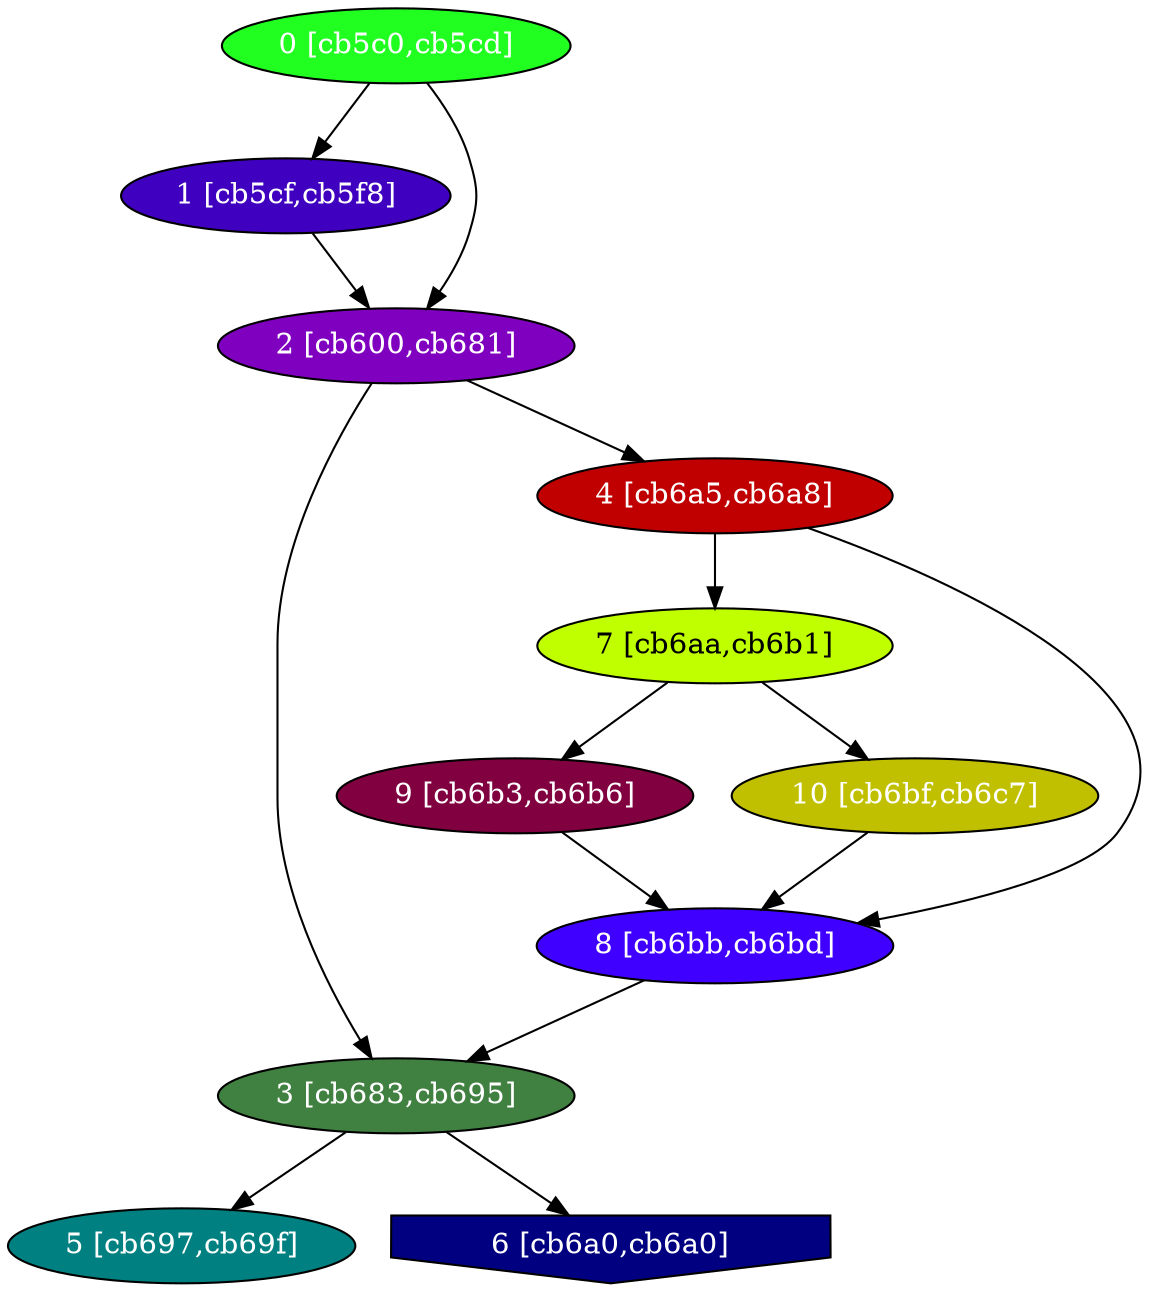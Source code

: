 diGraph libnss3{
	libnss3_0  [style=filled fillcolor="#20FF20" fontcolor="#ffffff" shape=oval label="0 [cb5c0,cb5cd]"]
	libnss3_1  [style=filled fillcolor="#4000C0" fontcolor="#ffffff" shape=oval label="1 [cb5cf,cb5f8]"]
	libnss3_2  [style=filled fillcolor="#8000C0" fontcolor="#ffffff" shape=oval label="2 [cb600,cb681]"]
	libnss3_3  [style=filled fillcolor="#408040" fontcolor="#ffffff" shape=oval label="3 [cb683,cb695]"]
	libnss3_4  [style=filled fillcolor="#C00000" fontcolor="#ffffff" shape=oval label="4 [cb6a5,cb6a8]"]
	libnss3_5  [style=filled fillcolor="#008080" fontcolor="#ffffff" shape=oval label="5 [cb697,cb69f]"]
	libnss3_6  [style=filled fillcolor="#000080" fontcolor="#ffffff" shape=invhouse label="6 [cb6a0,cb6a0]"]
	libnss3_7  [style=filled fillcolor="#C0FF00" fontcolor="#000000" shape=oval label="7 [cb6aa,cb6b1]"]
	libnss3_8  [style=filled fillcolor="#4000FF" fontcolor="#ffffff" shape=oval label="8 [cb6bb,cb6bd]"]
	libnss3_9  [style=filled fillcolor="#800040" fontcolor="#ffffff" shape=oval label="9 [cb6b3,cb6b6]"]
	libnss3_a  [style=filled fillcolor="#C0C000" fontcolor="#ffffff" shape=oval label="10 [cb6bf,cb6c7]"]

	libnss3_0 -> libnss3_1
	libnss3_0 -> libnss3_2
	libnss3_1 -> libnss3_2
	libnss3_2 -> libnss3_3
	libnss3_2 -> libnss3_4
	libnss3_3 -> libnss3_5
	libnss3_3 -> libnss3_6
	libnss3_4 -> libnss3_7
	libnss3_4 -> libnss3_8
	libnss3_7 -> libnss3_9
	libnss3_7 -> libnss3_a
	libnss3_8 -> libnss3_3
	libnss3_9 -> libnss3_8
	libnss3_a -> libnss3_8
}
